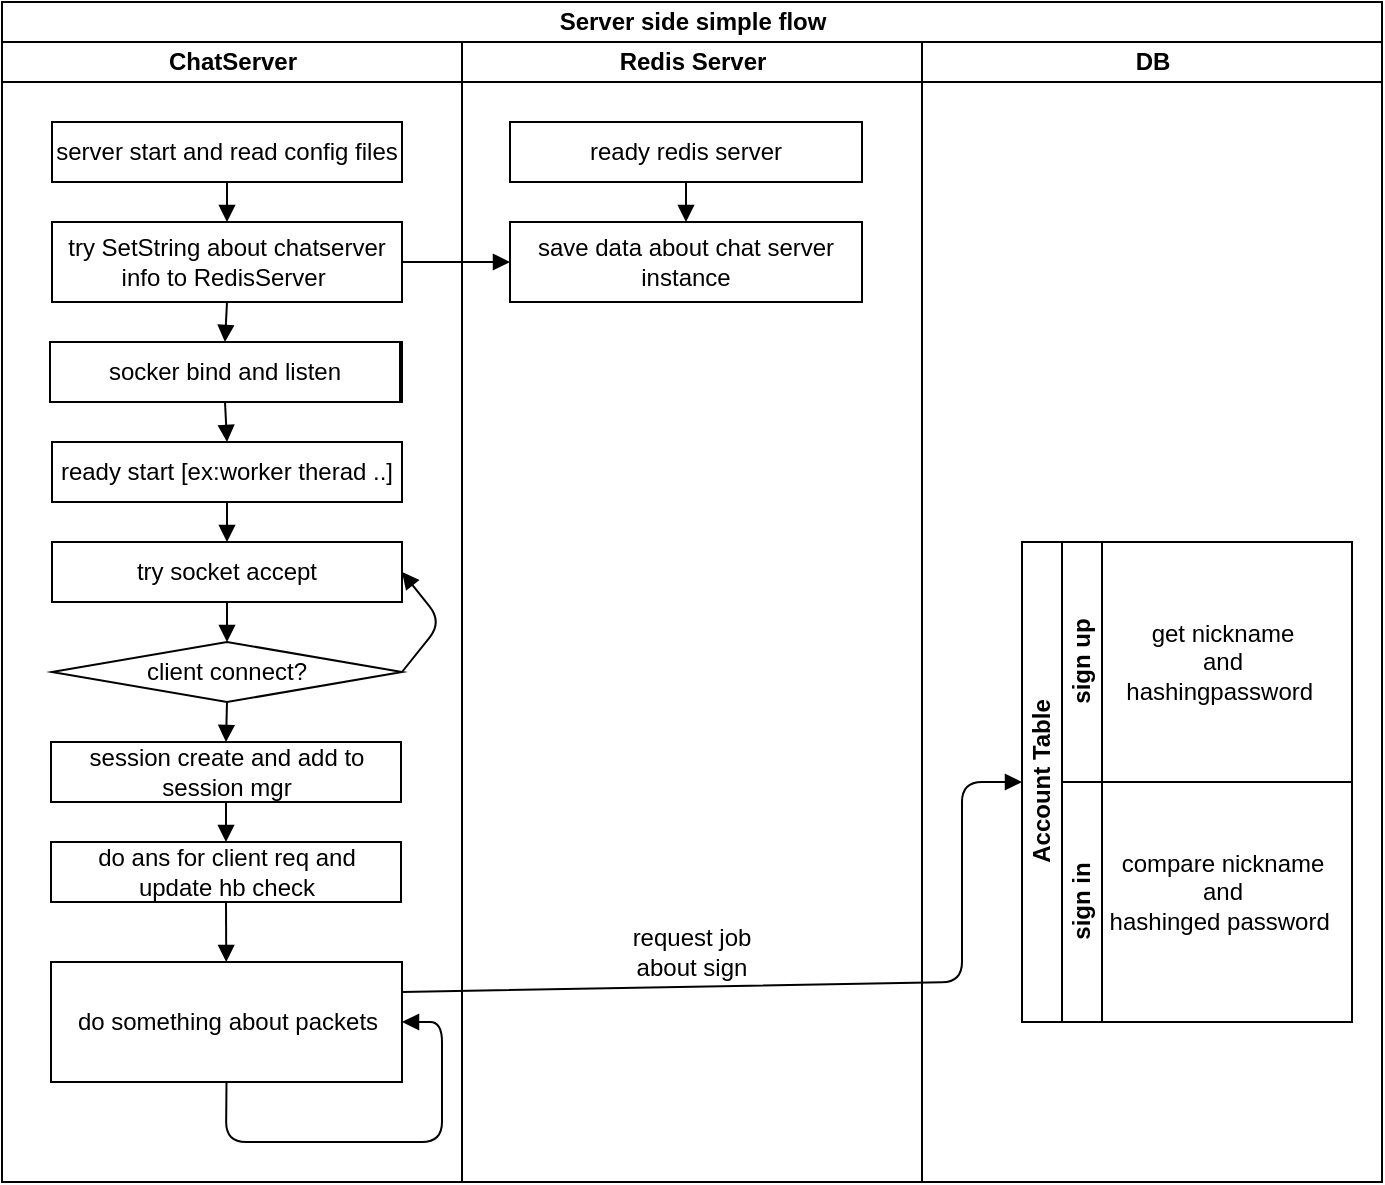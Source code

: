 <mxfile version="14.6.0" type="device"><diagram id="3Poo7cvYuUoZHeYYj45G" name="Page-1"><mxGraphModel dx="1422" dy="762" grid="1" gridSize="10" guides="1" tooltips="1" connect="1" arrows="1" fold="1" page="1" pageScale="1" pageWidth="827" pageHeight="1169" math="0" shadow="0"><root><mxCell id="0"/><mxCell id="1" parent="0"/><mxCell id="y_soPQn9z_uMlqGwRisE-69" value="Server side simple flow" style="swimlane;html=1;childLayout=stackLayout;resizeParent=1;resizeParentMax=0;startSize=20;swimlaneFillColor=none;swimlaneLine=1;flipH=1;align=center;" vertex="1" parent="1"><mxGeometry x="41" y="20" width="690" height="590" as="geometry"/></mxCell><mxCell id="y_soPQn9z_uMlqGwRisE-70" value="ChatServer" style="swimlane;html=1;startSize=20;" vertex="1" parent="y_soPQn9z_uMlqGwRisE-69"><mxGeometry y="20" width="230" height="570" as="geometry"/></mxCell><mxCell id="y_soPQn9z_uMlqGwRisE-74" value="server start and read config files" style="rounded=0;whiteSpace=wrap;html=1;gradientColor=none;align=center;" vertex="1" parent="y_soPQn9z_uMlqGwRisE-70"><mxGeometry x="25" y="40" width="175" height="30" as="geometry"/></mxCell><mxCell id="y_soPQn9z_uMlqGwRisE-75" value="try SetString about chatserver info to RedisServer&amp;nbsp;" style="rounded=0;whiteSpace=wrap;html=1;gradientColor=none;align=center;" vertex="1" parent="y_soPQn9z_uMlqGwRisE-70"><mxGeometry x="25" y="90" width="175" height="40" as="geometry"/></mxCell><mxCell id="y_soPQn9z_uMlqGwRisE-77" value="socker bind and listen" style="rounded=0;whiteSpace=wrap;html=1;gradientColor=none;align=center;" vertex="1" parent="y_soPQn9z_uMlqGwRisE-70"><mxGeometry x="25" y="150" width="175" height="30" as="geometry"/></mxCell><mxCell id="y_soPQn9z_uMlqGwRisE-78" value="ready start [ex:worker therad ..]" style="rounded=0;whiteSpace=wrap;html=1;gradientColor=none;align=center;" vertex="1" parent="y_soPQn9z_uMlqGwRisE-70"><mxGeometry x="25" y="200" width="175" height="30" as="geometry"/></mxCell><mxCell id="y_soPQn9z_uMlqGwRisE-80" value="try socket accept" style="rounded=0;whiteSpace=wrap;html=1;gradientColor=none;align=center;" vertex="1" parent="y_soPQn9z_uMlqGwRisE-70"><mxGeometry x="25" y="250" width="175" height="30" as="geometry"/></mxCell><mxCell id="y_soPQn9z_uMlqGwRisE-82" value="client connect?" style="rhombus;whiteSpace=wrap;html=1;gradientColor=none;align=center;" vertex="1" parent="y_soPQn9z_uMlqGwRisE-70"><mxGeometry x="25" y="300" width="175" height="30" as="geometry"/></mxCell><mxCell id="y_soPQn9z_uMlqGwRisE-83" value="session create and add to session mgr" style="rounded=0;whiteSpace=wrap;html=1;gradientColor=none;align=center;" vertex="1" parent="y_soPQn9z_uMlqGwRisE-70"><mxGeometry x="24.5" y="350" width="175" height="30" as="geometry"/></mxCell><mxCell id="y_soPQn9z_uMlqGwRisE-84" value="do ans for client req and&lt;br&gt;update hb check" style="rounded=0;whiteSpace=wrap;html=1;gradientColor=none;align=center;" vertex="1" parent="y_soPQn9z_uMlqGwRisE-70"><mxGeometry x="24.5" y="400" width="175" height="30" as="geometry"/></mxCell><mxCell id="y_soPQn9z_uMlqGwRisE-85" value="" style="endArrow=block;endFill=1;endSize=6;html=1;exitX=0.5;exitY=1;exitDx=0;exitDy=0;" edge="1" parent="y_soPQn9z_uMlqGwRisE-70" source="y_soPQn9z_uMlqGwRisE-74" target="y_soPQn9z_uMlqGwRisE-75"><mxGeometry width="100" relative="1" as="geometry"><mxPoint x="480" y="370" as="sourcePoint"/><mxPoint x="580" y="370" as="targetPoint"/></mxGeometry></mxCell><mxCell id="y_soPQn9z_uMlqGwRisE-88" value="" style="endArrow=block;endFill=1;endSize=6;html=1;exitX=0.5;exitY=1;exitDx=0;exitDy=0;" edge="1" parent="y_soPQn9z_uMlqGwRisE-70" source="y_soPQn9z_uMlqGwRisE-78" target="y_soPQn9z_uMlqGwRisE-80"><mxGeometry width="100" relative="1" as="geometry"><mxPoint x="480" y="370" as="sourcePoint"/><mxPoint x="580" y="370" as="targetPoint"/></mxGeometry></mxCell><mxCell id="y_soPQn9z_uMlqGwRisE-89" value="" style="endArrow=block;endFill=1;endSize=6;html=1;exitX=0.5;exitY=1;exitDx=0;exitDy=0;entryX=0.5;entryY=0;entryDx=0;entryDy=0;" edge="1" parent="y_soPQn9z_uMlqGwRisE-70" source="y_soPQn9z_uMlqGwRisE-80" target="y_soPQn9z_uMlqGwRisE-82"><mxGeometry width="100" relative="1" as="geometry"><mxPoint x="480" y="370" as="sourcePoint"/><mxPoint x="580" y="370" as="targetPoint"/></mxGeometry></mxCell><mxCell id="y_soPQn9z_uMlqGwRisE-90" value="" style="endArrow=block;endFill=1;endSize=6;html=1;exitX=0.5;exitY=1;exitDx=0;exitDy=0;entryX=0.5;entryY=0;entryDx=0;entryDy=0;" edge="1" parent="y_soPQn9z_uMlqGwRisE-70" source="y_soPQn9z_uMlqGwRisE-82" target="y_soPQn9z_uMlqGwRisE-83"><mxGeometry width="100" relative="1" as="geometry"><mxPoint x="480" y="370" as="sourcePoint"/><mxPoint x="580" y="370" as="targetPoint"/></mxGeometry></mxCell><mxCell id="y_soPQn9z_uMlqGwRisE-91" value="" style="endArrow=block;endFill=1;endSize=6;html=1;exitX=0.5;exitY=1;exitDx=0;exitDy=0;entryX=0.5;entryY=0;entryDx=0;entryDy=0;" edge="1" parent="y_soPQn9z_uMlqGwRisE-70" source="y_soPQn9z_uMlqGwRisE-83" target="y_soPQn9z_uMlqGwRisE-84"><mxGeometry width="100" relative="1" as="geometry"><mxPoint x="480" y="370" as="sourcePoint"/><mxPoint x="580" y="370" as="targetPoint"/></mxGeometry></mxCell><mxCell id="y_soPQn9z_uMlqGwRisE-92" value="" style="endArrow=block;endFill=1;endSize=6;html=1;exitX=1;exitY=0.5;exitDx=0;exitDy=0;entryX=1;entryY=0.5;entryDx=0;entryDy=0;" edge="1" parent="y_soPQn9z_uMlqGwRisE-70" source="y_soPQn9z_uMlqGwRisE-82" target="y_soPQn9z_uMlqGwRisE-80"><mxGeometry width="100" relative="1" as="geometry"><mxPoint x="480" y="370" as="sourcePoint"/><mxPoint x="580" y="370" as="targetPoint"/><Array as="points"><mxPoint x="220" y="290"/></Array></mxGeometry></mxCell><mxCell id="y_soPQn9z_uMlqGwRisE-93" value="do something about packets" style="rounded=0;whiteSpace=wrap;html=1;gradientColor=none;align=center;" vertex="1" parent="y_soPQn9z_uMlqGwRisE-70"><mxGeometry x="24.5" y="460" width="175.5" height="60" as="geometry"/></mxCell><mxCell id="y_soPQn9z_uMlqGwRisE-94" value="" style="endArrow=block;endFill=1;endSize=6;html=1;exitX=0.5;exitY=1;exitDx=0;exitDy=0;" edge="1" parent="y_soPQn9z_uMlqGwRisE-70" source="y_soPQn9z_uMlqGwRisE-84" target="y_soPQn9z_uMlqGwRisE-93"><mxGeometry width="100" relative="1" as="geometry"><mxPoint x="480" y="470" as="sourcePoint"/><mxPoint x="580" y="470" as="targetPoint"/></mxGeometry></mxCell><mxCell id="y_soPQn9z_uMlqGwRisE-95" value="" style="endArrow=block;endFill=1;endSize=6;html=1;exitX=0.5;exitY=1;exitDx=0;exitDy=0;entryX=1;entryY=0.5;entryDx=0;entryDy=0;" edge="1" parent="y_soPQn9z_uMlqGwRisE-70" source="y_soPQn9z_uMlqGwRisE-93" target="y_soPQn9z_uMlqGwRisE-93"><mxGeometry width="100" relative="1" as="geometry"><mxPoint x="480" y="470" as="sourcePoint"/><mxPoint x="220" y="460" as="targetPoint"/><Array as="points"><mxPoint x="112" y="550"/><mxPoint x="220" y="550"/><mxPoint x="220" y="490"/></Array></mxGeometry></mxCell><mxCell id="y_soPQn9z_uMlqGwRisE-71" value="Redis Server" style="swimlane;html=1;startSize=20;" vertex="1" parent="y_soPQn9z_uMlqGwRisE-69"><mxGeometry x="230" y="20" width="230" height="570" as="geometry"/></mxCell><mxCell id="y_soPQn9z_uMlqGwRisE-76" value="save data about chat server instance" style="rounded=0;whiteSpace=wrap;html=1;gradientColor=none;align=center;" vertex="1" parent="y_soPQn9z_uMlqGwRisE-71"><mxGeometry x="24" y="90" width="176" height="40" as="geometry"/></mxCell><mxCell id="y_soPQn9z_uMlqGwRisE-98" value="ready redis server" style="rounded=0;whiteSpace=wrap;html=1;gradientColor=none;align=center;" vertex="1" parent="y_soPQn9z_uMlqGwRisE-71"><mxGeometry x="24" y="40" width="176" height="30" as="geometry"/></mxCell><mxCell id="y_soPQn9z_uMlqGwRisE-99" value="" style="endArrow=block;endFill=1;endSize=6;html=1;exitX=0.5;exitY=1;exitDx=0;exitDy=0;entryX=0.5;entryY=0;entryDx=0;entryDy=0;" edge="1" parent="y_soPQn9z_uMlqGwRisE-71" source="y_soPQn9z_uMlqGwRisE-98" target="y_soPQn9z_uMlqGwRisE-76"><mxGeometry width="100" relative="1" as="geometry"><mxPoint x="250" y="380" as="sourcePoint"/><mxPoint x="350" y="380" as="targetPoint"/></mxGeometry></mxCell><mxCell id="y_soPQn9z_uMlqGwRisE-101" value="request job about sign" style="text;html=1;strokeColor=none;fillColor=none;align=center;verticalAlign=middle;whiteSpace=wrap;rounded=0;" vertex="1" parent="y_soPQn9z_uMlqGwRisE-71"><mxGeometry x="70" y="440" width="90" height="30" as="geometry"/></mxCell><mxCell id="y_soPQn9z_uMlqGwRisE-72" value="DB" style="swimlane;html=1;startSize=20;" vertex="1" parent="y_soPQn9z_uMlqGwRisE-69"><mxGeometry x="460" y="20" width="230" height="570" as="geometry"/></mxCell><mxCell id="y_soPQn9z_uMlqGwRisE-102" value="Account Table" style="swimlane;html=1;childLayout=stackLayout;resizeParent=1;resizeParentMax=0;horizontal=0;startSize=20;horizontalStack=0;gradientColor=none;align=center;" vertex="1" parent="y_soPQn9z_uMlqGwRisE-72"><mxGeometry x="50" y="250" width="165" height="240" as="geometry"/></mxCell><mxCell id="y_soPQn9z_uMlqGwRisE-103" value="sign up" style="swimlane;html=1;startSize=20;horizontal=0;" vertex="1" parent="y_soPQn9z_uMlqGwRisE-102"><mxGeometry x="20" width="145" height="120" as="geometry"/></mxCell><mxCell id="y_soPQn9z_uMlqGwRisE-106" value="get nickname &lt;br&gt;and &lt;br&gt;hashingpassword&amp;nbsp;" style="text;html=1;align=center;verticalAlign=middle;resizable=0;points=[];autosize=1;strokeColor=none;" vertex="1" parent="y_soPQn9z_uMlqGwRisE-103"><mxGeometry x="25" y="35" width="110" height="50" as="geometry"/></mxCell><mxCell id="y_soPQn9z_uMlqGwRisE-104" value="sign in" style="swimlane;html=1;startSize=20;horizontal=0;" vertex="1" parent="y_soPQn9z_uMlqGwRisE-102"><mxGeometry x="20" y="120" width="145" height="120" as="geometry"/></mxCell><mxCell id="y_soPQn9z_uMlqGwRisE-107" value="compare nickname &lt;br&gt;and &lt;br&gt;hashinged password&amp;nbsp;" style="text;html=1;align=center;verticalAlign=middle;resizable=0;points=[];autosize=1;strokeColor=none;" vertex="1" parent="y_soPQn9z_uMlqGwRisE-104"><mxGeometry x="15" y="30" width="130" height="50" as="geometry"/></mxCell><mxCell id="y_soPQn9z_uMlqGwRisE-96" value="" style="endArrow=block;endFill=1;endSize=6;html=1;exitX=1;exitY=0.5;exitDx=0;exitDy=0;entryX=0;entryY=0.5;entryDx=0;entryDy=0;" edge="1" parent="y_soPQn9z_uMlqGwRisE-69" source="y_soPQn9z_uMlqGwRisE-75" target="y_soPQn9z_uMlqGwRisE-76"><mxGeometry width="100" relative="1" as="geometry"><mxPoint x="480" y="390" as="sourcePoint"/><mxPoint x="580" y="390" as="targetPoint"/></mxGeometry></mxCell><mxCell id="y_soPQn9z_uMlqGwRisE-97" value="" style="endArrow=block;endFill=1;endSize=6;html=1;exitX=1;exitY=0.25;exitDx=0;exitDy=0;entryX=0;entryY=0.5;entryDx=0;entryDy=0;" edge="1" parent="y_soPQn9z_uMlqGwRisE-69" source="y_soPQn9z_uMlqGwRisE-93" target="y_soPQn9z_uMlqGwRisE-102"><mxGeometry width="100" relative="1" as="geometry"><mxPoint x="480" y="490" as="sourcePoint"/><mxPoint x="510" y="495" as="targetPoint"/><Array as="points"><mxPoint x="480" y="490"/><mxPoint x="480" y="390"/></Array></mxGeometry></mxCell><mxCell id="y_soPQn9z_uMlqGwRisE-79" value="socker bind and listen" style="rounded=0;whiteSpace=wrap;html=1;gradientColor=none;align=center;" vertex="1" parent="1"><mxGeometry x="65" y="190" width="175" height="30" as="geometry"/></mxCell><mxCell id="y_soPQn9z_uMlqGwRisE-86" value="" style="endArrow=block;endFill=1;endSize=6;html=1;exitX=0.5;exitY=1;exitDx=0;exitDy=0;entryX=0.5;entryY=0;entryDx=0;entryDy=0;" edge="1" parent="1" source="y_soPQn9z_uMlqGwRisE-75" target="y_soPQn9z_uMlqGwRisE-79"><mxGeometry width="100" relative="1" as="geometry"><mxPoint x="520" y="410" as="sourcePoint"/><mxPoint x="620" y="410" as="targetPoint"/></mxGeometry></mxCell><mxCell id="y_soPQn9z_uMlqGwRisE-87" value="" style="endArrow=block;endFill=1;endSize=6;html=1;exitX=0.5;exitY=1;exitDx=0;exitDy=0;entryX=0.5;entryY=0;entryDx=0;entryDy=0;" edge="1" parent="1" source="y_soPQn9z_uMlqGwRisE-79" target="y_soPQn9z_uMlqGwRisE-78"><mxGeometry width="100" relative="1" as="geometry"><mxPoint x="520" y="410" as="sourcePoint"/><mxPoint x="620" y="410" as="targetPoint"/></mxGeometry></mxCell></root></mxGraphModel></diagram></mxfile>